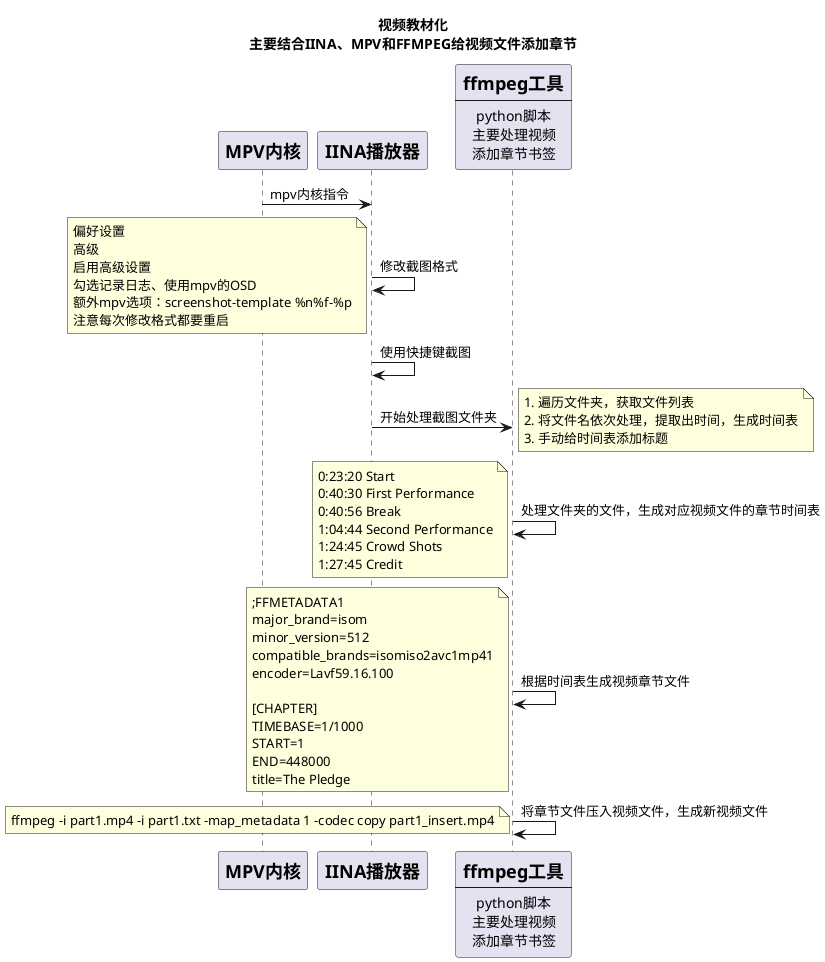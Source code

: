 @startuml
title
    视频教材化
    主要结合IINA、MPV和FFMPEG给视频文件添加章节
end title
participant mpv[
    =MPV内核
]
participant iina[
    =IINA播放器
]
participant ffmpeg[
    =ffmpeg工具
    ----
    python脚本
    主要处理视频
    添加章节书签
]
mpv -> iina: mpv内核指令
iina -> iina: 修改截图格式
note left
    偏好设置
    高级
    启用高级设置
    勾选记录日志、使用mpv的OSD
    额外mpv选项：screenshot-template %n%f-%p
    注意每次修改格式都要重启
end note
iina -> iina: 使用快捷键截图
iina -> ffmpeg: 开始处理截图文件夹
note right
1. 遍历文件夹，获取文件列表
2. 将文件名依次处理，提取出时间，生成时间表
3. 手动给时间表添加标题
end note
ffmpeg -> ffmpeg: 处理文件夹的文件，生成对应视频文件的章节时间表
note left
0:23:20 Start
0:40:30 First Performance
0:40:56 Break
1:04:44 Second Performance
1:24:45 Crowd Shots
1:27:45 Credit
end note
ffmpeg -> ffmpeg: 根据时间表生成视频章节文件
note left
;FFMETADATA1
major_brand=isom
minor_version=512
compatible_brands=isomiso2avc1mp41
encoder=Lavf59.16.100

[CHAPTER]
TIMEBASE=1/1000
START=1
END=448000
title=The Pledge
end note
ffmpeg -> ffmpeg: 将章节文件压入视频文件，生成新视频文件
note left
ffmpeg -i part1.mp4 -i part1.txt -map_metadata 1 -codec copy part1_insert.mp4
end note

@enduml